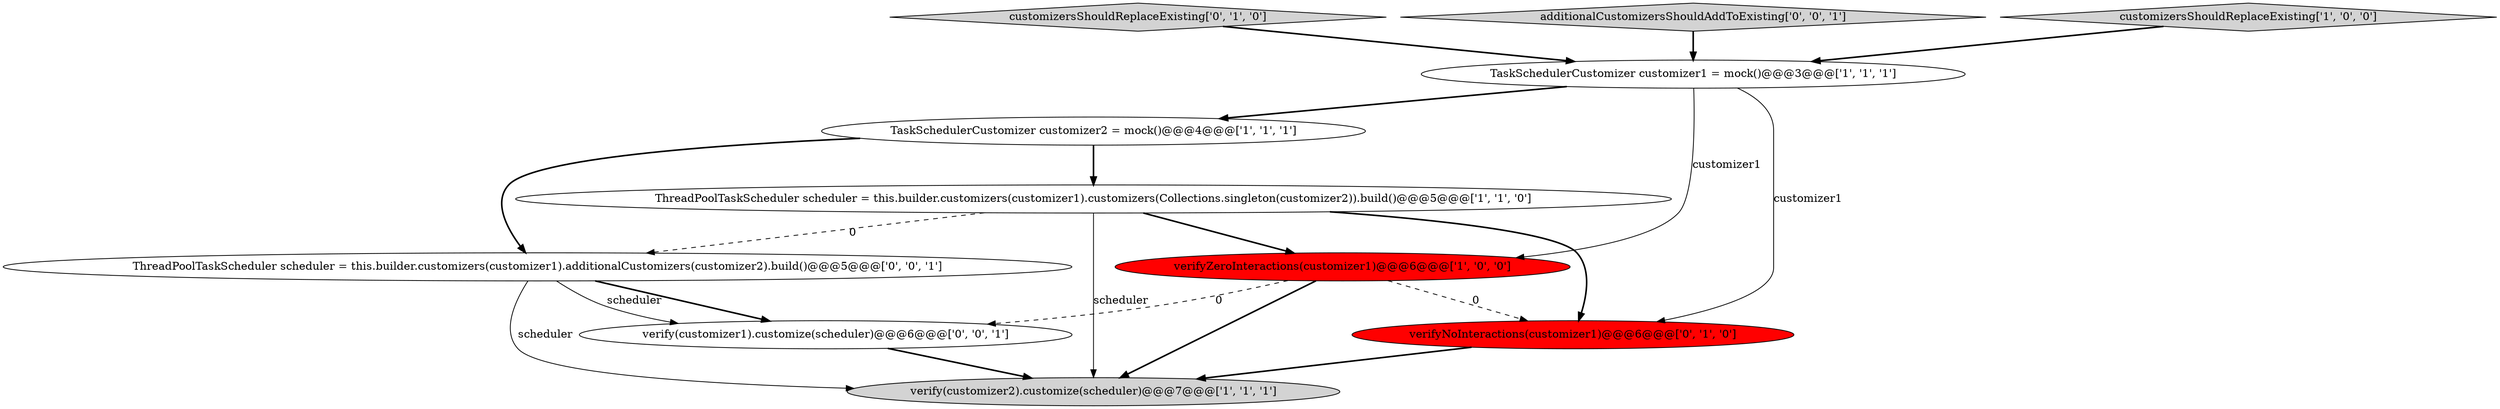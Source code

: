 digraph {
7 [style = filled, label = "customizersShouldReplaceExisting['0', '1', '0']", fillcolor = lightgray, shape = diamond image = "AAA0AAABBB2BBB"];
0 [style = filled, label = "TaskSchedulerCustomizer customizer1 = mock()@@@3@@@['1', '1', '1']", fillcolor = white, shape = ellipse image = "AAA0AAABBB1BBB"];
4 [style = filled, label = "verify(customizer2).customize(scheduler)@@@7@@@['1', '1', '1']", fillcolor = lightgray, shape = ellipse image = "AAA0AAABBB1BBB"];
9 [style = filled, label = "ThreadPoolTaskScheduler scheduler = this.builder.customizers(customizer1).additionalCustomizers(customizer2).build()@@@5@@@['0', '0', '1']", fillcolor = white, shape = ellipse image = "AAA0AAABBB3BBB"];
5 [style = filled, label = "TaskSchedulerCustomizer customizer2 = mock()@@@4@@@['1', '1', '1']", fillcolor = white, shape = ellipse image = "AAA0AAABBB1BBB"];
8 [style = filled, label = "verify(customizer1).customize(scheduler)@@@6@@@['0', '0', '1']", fillcolor = white, shape = ellipse image = "AAA0AAABBB3BBB"];
10 [style = filled, label = "additionalCustomizersShouldAddToExisting['0', '0', '1']", fillcolor = lightgray, shape = diamond image = "AAA0AAABBB3BBB"];
1 [style = filled, label = "verifyZeroInteractions(customizer1)@@@6@@@['1', '0', '0']", fillcolor = red, shape = ellipse image = "AAA1AAABBB1BBB"];
6 [style = filled, label = "verifyNoInteractions(customizer1)@@@6@@@['0', '1', '0']", fillcolor = red, shape = ellipse image = "AAA1AAABBB2BBB"];
3 [style = filled, label = "ThreadPoolTaskScheduler scheduler = this.builder.customizers(customizer1).customizers(Collections.singleton(customizer2)).build()@@@5@@@['1', '1', '0']", fillcolor = white, shape = ellipse image = "AAA0AAABBB1BBB"];
2 [style = filled, label = "customizersShouldReplaceExisting['1', '0', '0']", fillcolor = lightgray, shape = diamond image = "AAA0AAABBB1BBB"];
5->3 [style = bold, label=""];
6->4 [style = bold, label=""];
3->6 [style = bold, label=""];
1->4 [style = bold, label=""];
1->8 [style = dashed, label="0"];
2->0 [style = bold, label=""];
7->0 [style = bold, label=""];
9->4 [style = solid, label="scheduler"];
8->4 [style = bold, label=""];
0->1 [style = solid, label="customizer1"];
0->6 [style = solid, label="customizer1"];
3->1 [style = bold, label=""];
5->9 [style = bold, label=""];
9->8 [style = bold, label=""];
3->9 [style = dashed, label="0"];
3->4 [style = solid, label="scheduler"];
1->6 [style = dashed, label="0"];
9->8 [style = solid, label="scheduler"];
10->0 [style = bold, label=""];
0->5 [style = bold, label=""];
}
